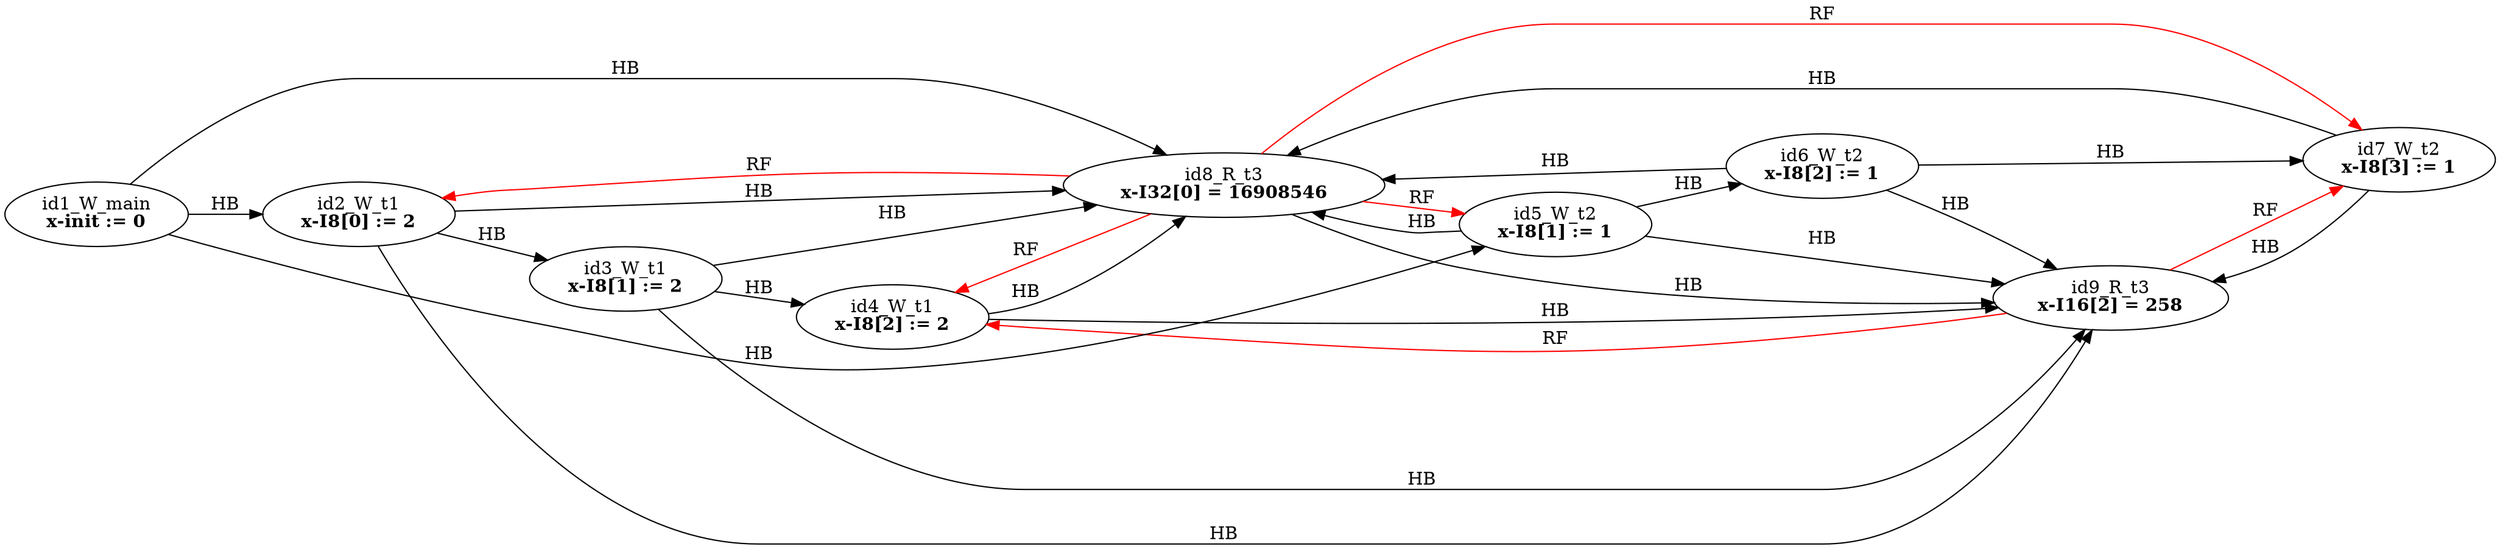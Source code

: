 digraph memory_model {
rankdir=LR;
splines=true; esep=0.5;
id2_W_t1 -> id3_W_t1 [label = "HB", color="black"];
id3_W_t1 -> id4_W_t1 [label = "HB", color="black"];
id5_W_t2 -> id6_W_t2 [label = "HB", color="black"];
id6_W_t2 -> id7_W_t2 [label = "HB", color="black"];
id8_R_t3 -> id9_R_t3 [label = "HB", color="black"];
id1_W_main -> id2_W_t1 [label = "HB", color="black"];
id1_W_main -> id5_W_t2 [label = "HB", color="black"];
id1_W_main -> id8_R_t3 [label = "HB", color="black"];
id2_W_t1 -> id8_R_t3 [label = "HB", color="black"];
id2_W_t1 -> id9_R_t3 [label = "HB", color="black"];
id3_W_t1 -> id8_R_t3 [label = "HB", color="black"];
id3_W_t1 -> id9_R_t3 [label = "HB", color="black"];
id4_W_t1 -> id8_R_t3 [label = "HB", color="black"];
id4_W_t1 -> id9_R_t3 [label = "HB", color="black"];
id5_W_t2 -> id8_R_t3 [label = "HB", color="black"];
id5_W_t2 -> id9_R_t3 [label = "HB", color="black"];
id6_W_t2 -> id8_R_t3 [label = "HB", color="black"];
id6_W_t2 -> id9_R_t3 [label = "HB", color="black"];
id7_W_t2 -> id8_R_t3 [label = "HB", color="black"];
id7_W_t2 -> id9_R_t3 [label = "HB", color="black"];
id8_R_t3 -> id2_W_t1 [label = "RF", color="red"];
id8_R_t3 -> id4_W_t1 [label = "RF", color="red"];
id8_R_t3 -> id5_W_t2 [label = "RF", color="red"];
id8_R_t3 -> id7_W_t2 [label = "RF", color="red"];
id9_R_t3 -> id4_W_t1 [label = "RF", color="red"];
id9_R_t3 -> id7_W_t2 [label = "RF", color="red"];
id1_W_main [label=<id1_W_main<br/><B>x-init := 0</B>>, pos="5.0,6!"]
id2_W_t1 [label=<id2_W_t1<br/><B>x-I8[0] := 2</B>>, pos="0,4!"]
id3_W_t1 [label=<id3_W_t1<br/><B>x-I8[1] := 2</B>>, pos="0,2!"]
id4_W_t1 [label=<id4_W_t1<br/><B>x-I8[2] := 2</B>>, pos="0,0!"]
id5_W_t2 [label=<id5_W_t2<br/><B>x-I8[1] := 1</B>>, pos="5,4!"]
id6_W_t2 [label=<id6_W_t2<br/><B>x-I8[2] := 1</B>>, pos="5,2!"]
id7_W_t2 [label=<id7_W_t2<br/><B>x-I8[3] := 1</B>>, pos="5,0!"]
id8_R_t3 [label=<id8_R_t3<br/><B>x-I32[0] = 16908546</B>>, pos="10,4!"]
id9_R_t3 [label=<id9_R_t3<br/><B>x-I16[2] = 258</B>>, pos="10,2!"]
}